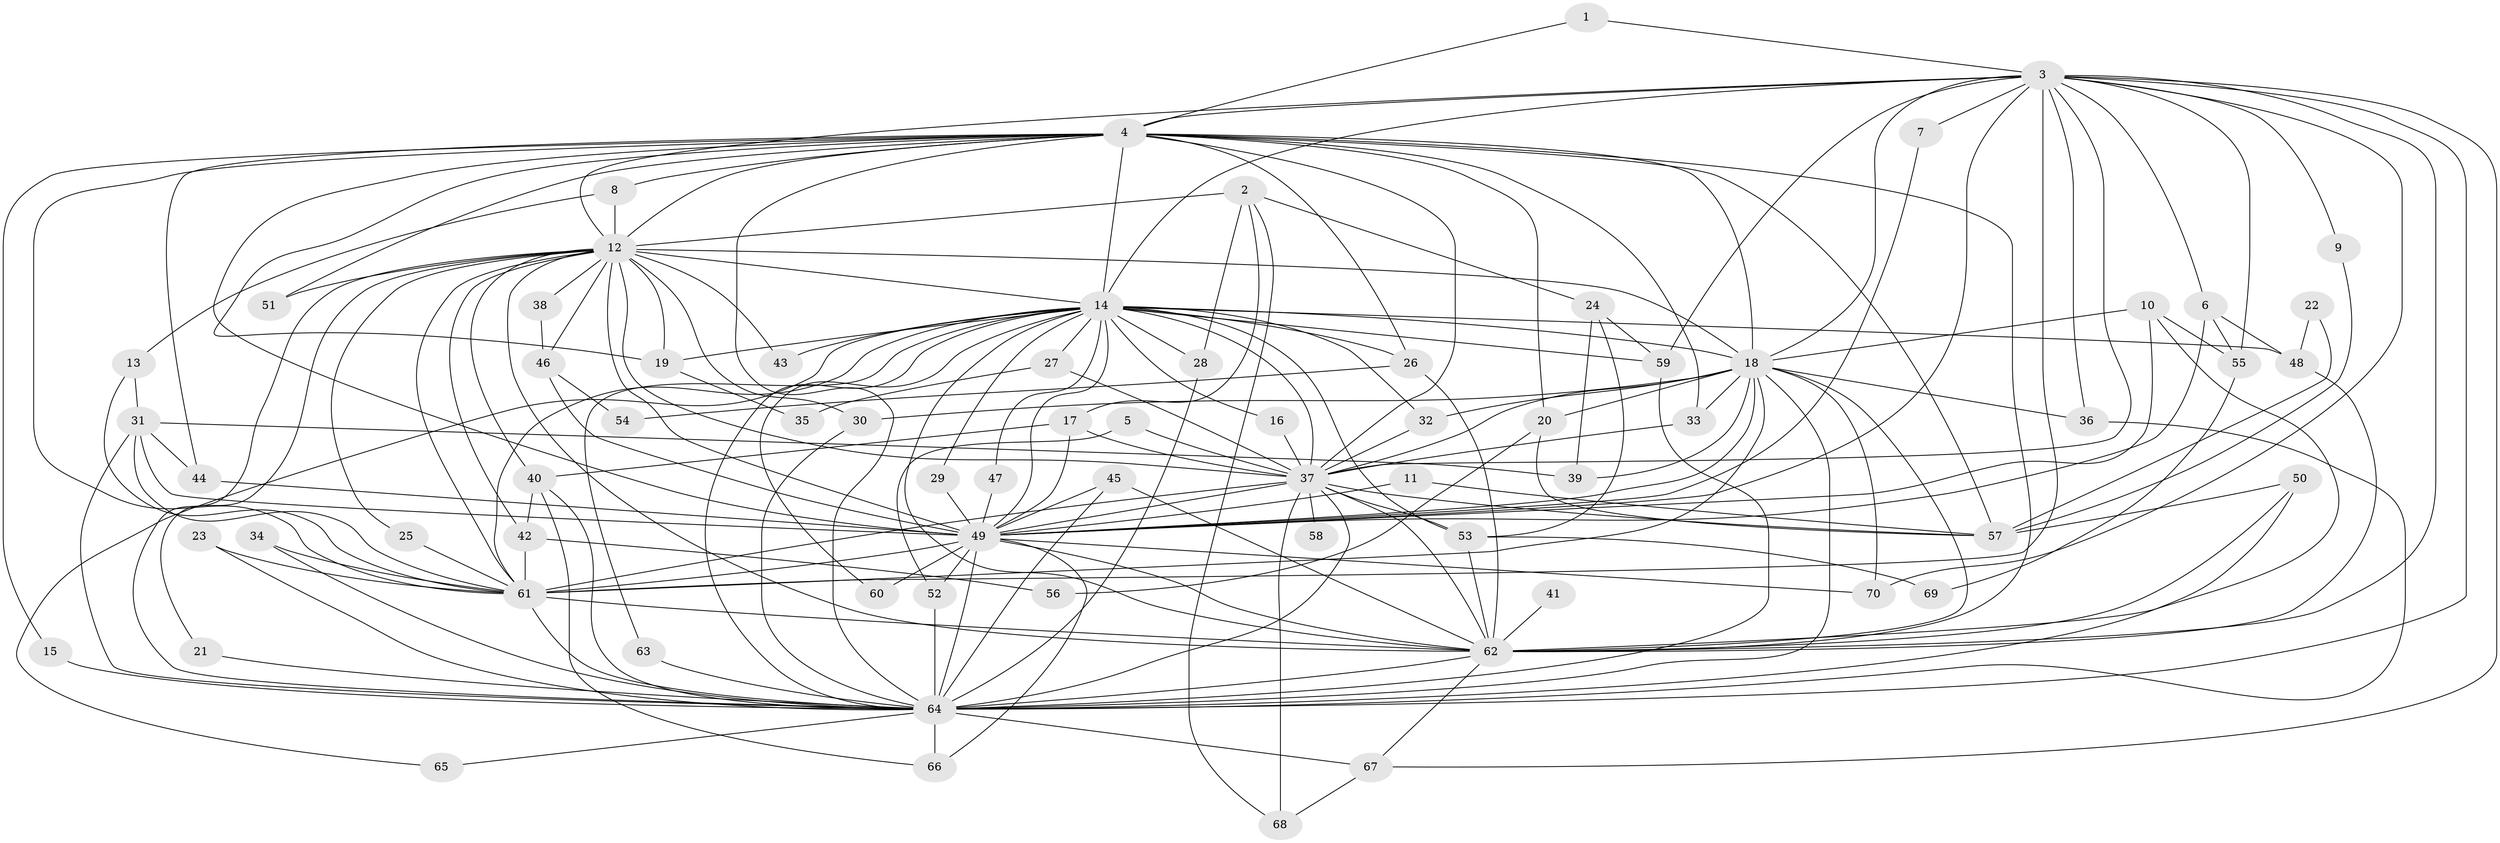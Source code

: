 // original degree distribution, {26: 0.017241379310344827, 17: 0.008620689655172414, 24: 0.008620689655172414, 22: 0.017241379310344827, 33: 0.008620689655172414, 28: 0.008620689655172414, 19: 0.017241379310344827, 2: 0.5689655172413793, 4: 0.09482758620689655, 3: 0.20689655172413793, 6: 0.017241379310344827, 8: 0.008620689655172414, 5: 0.017241379310344827}
// Generated by graph-tools (version 1.1) at 2025/36/03/04/25 23:36:27]
// undirected, 70 vertices, 189 edges
graph export_dot {
  node [color=gray90,style=filled];
  1;
  2;
  3;
  4;
  5;
  6;
  7;
  8;
  9;
  10;
  11;
  12;
  13;
  14;
  15;
  16;
  17;
  18;
  19;
  20;
  21;
  22;
  23;
  24;
  25;
  26;
  27;
  28;
  29;
  30;
  31;
  32;
  33;
  34;
  35;
  36;
  37;
  38;
  39;
  40;
  41;
  42;
  43;
  44;
  45;
  46;
  47;
  48;
  49;
  50;
  51;
  52;
  53;
  54;
  55;
  56;
  57;
  58;
  59;
  60;
  61;
  62;
  63;
  64;
  65;
  66;
  67;
  68;
  69;
  70;
  1 -- 3 [weight=1.0];
  1 -- 4 [weight=1.0];
  2 -- 12 [weight=1.0];
  2 -- 17 [weight=1.0];
  2 -- 24 [weight=1.0];
  2 -- 28 [weight=1.0];
  2 -- 68 [weight=1.0];
  3 -- 4 [weight=1.0];
  3 -- 6 [weight=1.0];
  3 -- 7 [weight=1.0];
  3 -- 9 [weight=1.0];
  3 -- 12 [weight=1.0];
  3 -- 14 [weight=1.0];
  3 -- 18 [weight=2.0];
  3 -- 36 [weight=1.0];
  3 -- 37 [weight=1.0];
  3 -- 49 [weight=1.0];
  3 -- 55 [weight=1.0];
  3 -- 59 [weight=1.0];
  3 -- 61 [weight=1.0];
  3 -- 62 [weight=1.0];
  3 -- 64 [weight=1.0];
  3 -- 67 [weight=1.0];
  3 -- 70 [weight=1.0];
  4 -- 8 [weight=1.0];
  4 -- 12 [weight=1.0];
  4 -- 14 [weight=1.0];
  4 -- 15 [weight=1.0];
  4 -- 18 [weight=1.0];
  4 -- 19 [weight=1.0];
  4 -- 20 [weight=1.0];
  4 -- 26 [weight=1.0];
  4 -- 33 [weight=1.0];
  4 -- 37 [weight=1.0];
  4 -- 44 [weight=1.0];
  4 -- 49 [weight=2.0];
  4 -- 51 [weight=1.0];
  4 -- 57 [weight=2.0];
  4 -- 61 [weight=1.0];
  4 -- 62 [weight=2.0];
  4 -- 64 [weight=1.0];
  5 -- 37 [weight=1.0];
  5 -- 52 [weight=1.0];
  6 -- 48 [weight=1.0];
  6 -- 49 [weight=1.0];
  6 -- 55 [weight=1.0];
  7 -- 49 [weight=1.0];
  8 -- 12 [weight=1.0];
  8 -- 13 [weight=1.0];
  9 -- 57 [weight=1.0];
  10 -- 18 [weight=1.0];
  10 -- 49 [weight=1.0];
  10 -- 55 [weight=1.0];
  10 -- 62 [weight=1.0];
  11 -- 49 [weight=1.0];
  11 -- 57 [weight=1.0];
  12 -- 14 [weight=1.0];
  12 -- 18 [weight=4.0];
  12 -- 19 [weight=1.0];
  12 -- 21 [weight=1.0];
  12 -- 25 [weight=1.0];
  12 -- 30 [weight=1.0];
  12 -- 37 [weight=1.0];
  12 -- 38 [weight=1.0];
  12 -- 40 [weight=1.0];
  12 -- 42 [weight=1.0];
  12 -- 43 [weight=1.0];
  12 -- 46 [weight=1.0];
  12 -- 49 [weight=2.0];
  12 -- 51 [weight=1.0];
  12 -- 61 [weight=1.0];
  12 -- 62 [weight=1.0];
  12 -- 64 [weight=1.0];
  13 -- 31 [weight=1.0];
  13 -- 61 [weight=1.0];
  14 -- 16 [weight=1.0];
  14 -- 18 [weight=1.0];
  14 -- 19 [weight=1.0];
  14 -- 26 [weight=1.0];
  14 -- 27 [weight=2.0];
  14 -- 28 [weight=1.0];
  14 -- 29 [weight=1.0];
  14 -- 32 [weight=1.0];
  14 -- 37 [weight=1.0];
  14 -- 43 [weight=1.0];
  14 -- 47 [weight=1.0];
  14 -- 48 [weight=1.0];
  14 -- 49 [weight=2.0];
  14 -- 53 [weight=1.0];
  14 -- 59 [weight=1.0];
  14 -- 60 [weight=1.0];
  14 -- 61 [weight=1.0];
  14 -- 62 [weight=1.0];
  14 -- 63 [weight=1.0];
  14 -- 64 [weight=1.0];
  14 -- 65 [weight=1.0];
  15 -- 64 [weight=1.0];
  16 -- 37 [weight=1.0];
  17 -- 37 [weight=1.0];
  17 -- 40 [weight=1.0];
  17 -- 49 [weight=1.0];
  18 -- 20 [weight=1.0];
  18 -- 30 [weight=1.0];
  18 -- 32 [weight=1.0];
  18 -- 33 [weight=2.0];
  18 -- 36 [weight=1.0];
  18 -- 37 [weight=1.0];
  18 -- 39 [weight=1.0];
  18 -- 49 [weight=2.0];
  18 -- 61 [weight=1.0];
  18 -- 62 [weight=1.0];
  18 -- 64 [weight=2.0];
  18 -- 70 [weight=1.0];
  19 -- 35 [weight=1.0];
  20 -- 56 [weight=1.0];
  20 -- 57 [weight=1.0];
  21 -- 64 [weight=1.0];
  22 -- 48 [weight=1.0];
  22 -- 57 [weight=1.0];
  23 -- 61 [weight=1.0];
  23 -- 64 [weight=1.0];
  24 -- 39 [weight=1.0];
  24 -- 53 [weight=1.0];
  24 -- 59 [weight=1.0];
  25 -- 61 [weight=1.0];
  26 -- 54 [weight=1.0];
  26 -- 62 [weight=1.0];
  27 -- 35 [weight=1.0];
  27 -- 37 [weight=1.0];
  28 -- 64 [weight=1.0];
  29 -- 49 [weight=1.0];
  30 -- 64 [weight=1.0];
  31 -- 39 [weight=1.0];
  31 -- 44 [weight=1.0];
  31 -- 49 [weight=1.0];
  31 -- 61 [weight=1.0];
  31 -- 64 [weight=1.0];
  32 -- 37 [weight=1.0];
  33 -- 37 [weight=1.0];
  34 -- 61 [weight=1.0];
  34 -- 64 [weight=1.0];
  36 -- 64 [weight=1.0];
  37 -- 49 [weight=2.0];
  37 -- 53 [weight=1.0];
  37 -- 57 [weight=1.0];
  37 -- 58 [weight=1.0];
  37 -- 61 [weight=1.0];
  37 -- 62 [weight=1.0];
  37 -- 64 [weight=1.0];
  37 -- 68 [weight=1.0];
  38 -- 46 [weight=1.0];
  40 -- 42 [weight=1.0];
  40 -- 64 [weight=1.0];
  40 -- 66 [weight=1.0];
  41 -- 62 [weight=1.0];
  42 -- 56 [weight=1.0];
  42 -- 61 [weight=1.0];
  44 -- 49 [weight=1.0];
  45 -- 49 [weight=1.0];
  45 -- 62 [weight=1.0];
  45 -- 64 [weight=1.0];
  46 -- 49 [weight=2.0];
  46 -- 54 [weight=1.0];
  47 -- 49 [weight=1.0];
  48 -- 62 [weight=1.0];
  49 -- 52 [weight=1.0];
  49 -- 60 [weight=1.0];
  49 -- 61 [weight=3.0];
  49 -- 62 [weight=1.0];
  49 -- 64 [weight=2.0];
  49 -- 66 [weight=1.0];
  49 -- 70 [weight=1.0];
  50 -- 57 [weight=1.0];
  50 -- 62 [weight=1.0];
  50 -- 64 [weight=1.0];
  52 -- 64 [weight=1.0];
  53 -- 62 [weight=1.0];
  53 -- 69 [weight=1.0];
  55 -- 69 [weight=1.0];
  59 -- 64 [weight=1.0];
  61 -- 62 [weight=1.0];
  61 -- 64 [weight=1.0];
  62 -- 64 [weight=1.0];
  62 -- 67 [weight=1.0];
  63 -- 64 [weight=1.0];
  64 -- 65 [weight=1.0];
  64 -- 66 [weight=1.0];
  64 -- 67 [weight=1.0];
  67 -- 68 [weight=1.0];
}
